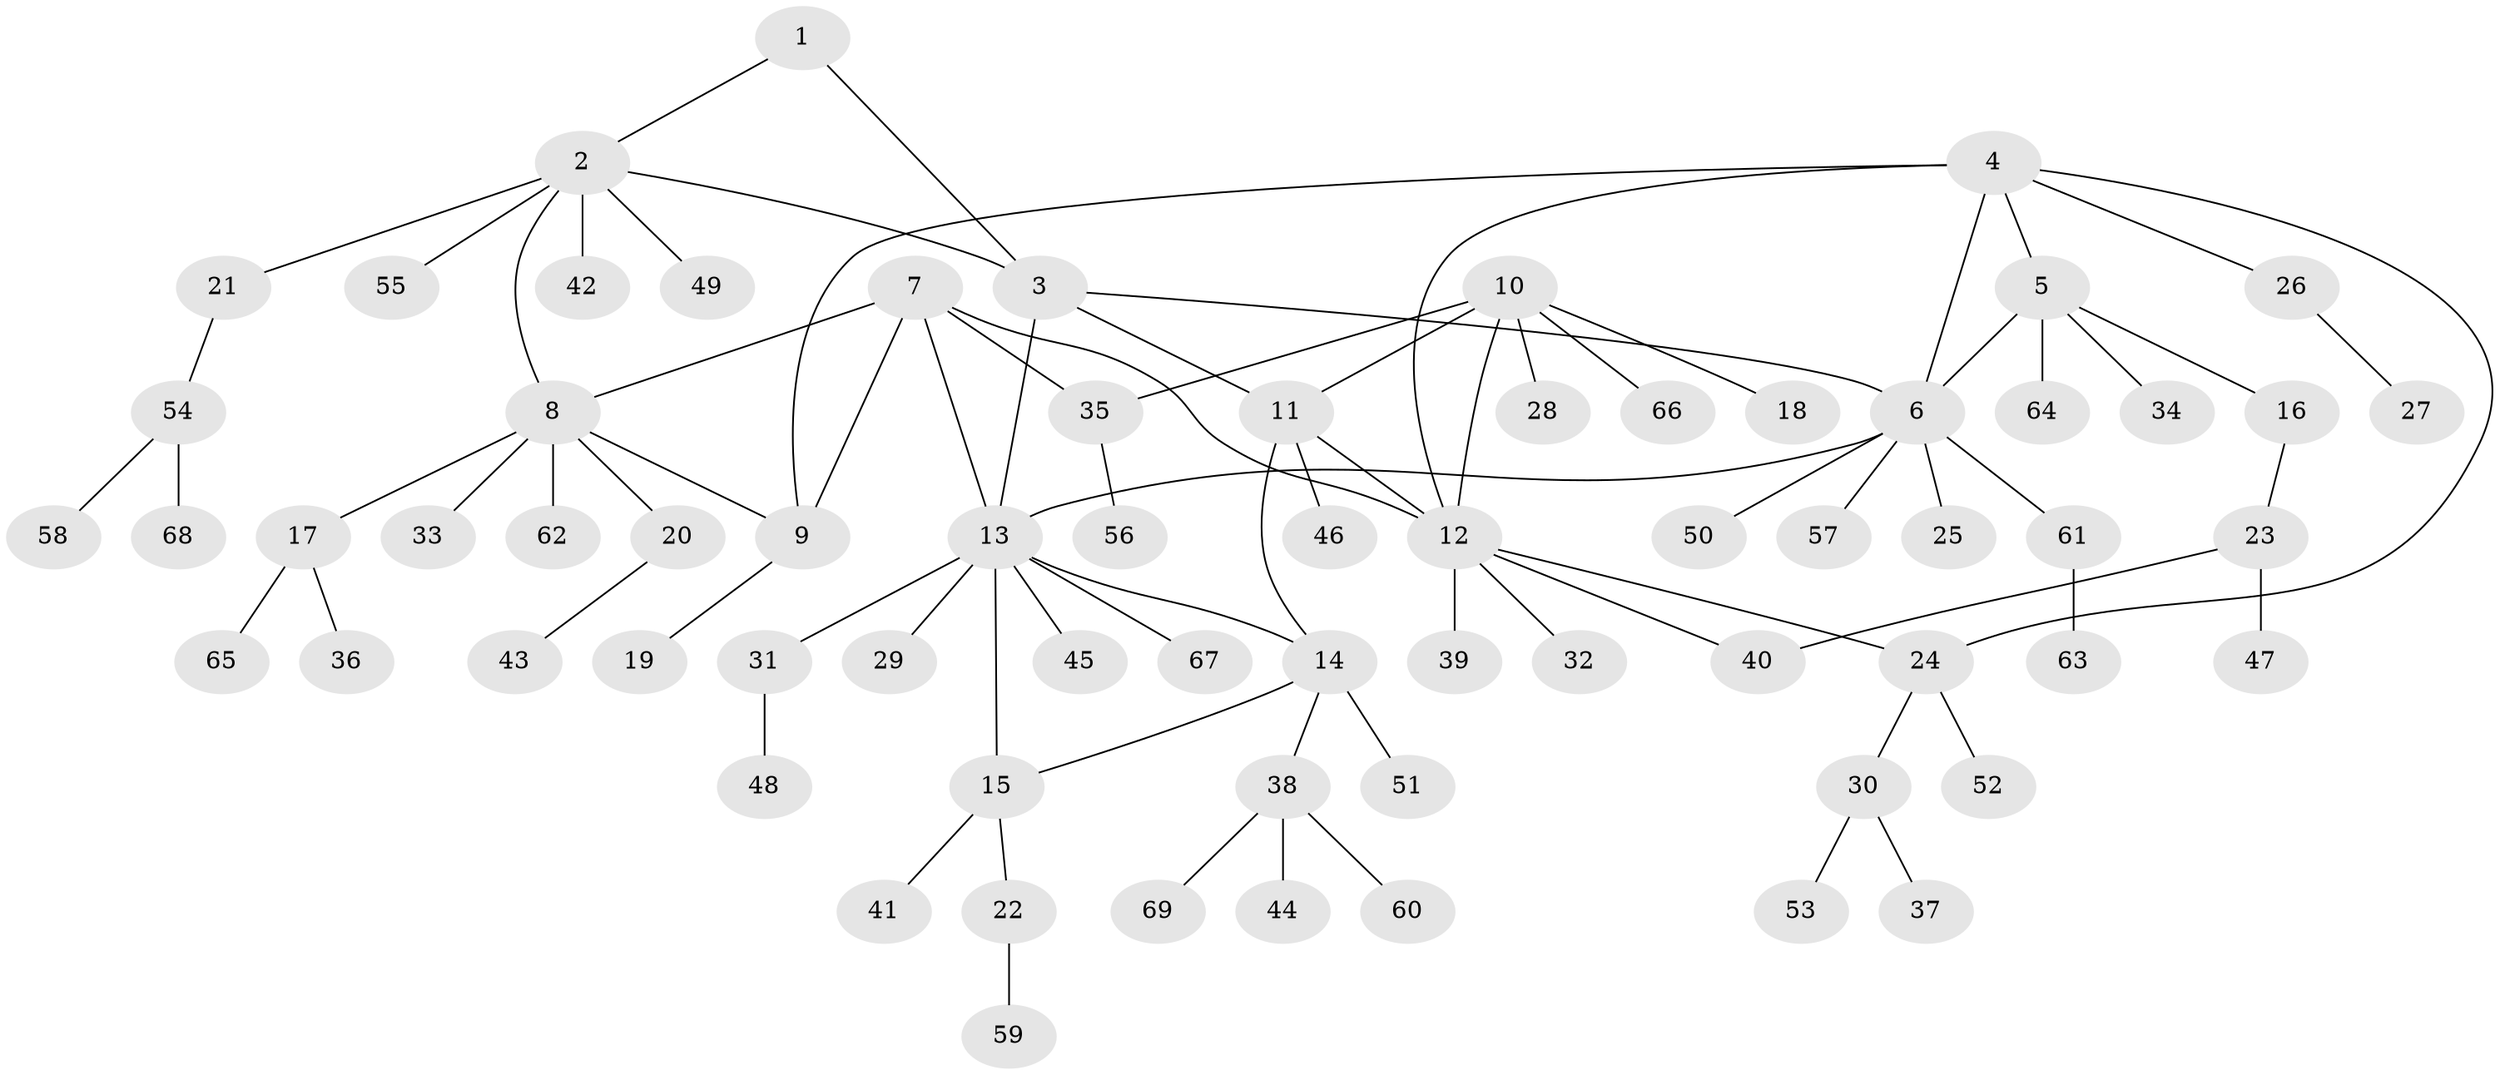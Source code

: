 // coarse degree distribution, {2: 0.14285714285714285, 6: 0.061224489795918366, 7: 0.061224489795918366, 8: 0.02040816326530612, 4: 0.02040816326530612, 5: 0.04081632653061224, 10: 0.02040816326530612, 1: 0.6122448979591837, 3: 0.02040816326530612}
// Generated by graph-tools (version 1.1) at 2025/52/02/27/25 19:52:15]
// undirected, 69 vertices, 82 edges
graph export_dot {
graph [start="1"]
  node [color=gray90,style=filled];
  1;
  2;
  3;
  4;
  5;
  6;
  7;
  8;
  9;
  10;
  11;
  12;
  13;
  14;
  15;
  16;
  17;
  18;
  19;
  20;
  21;
  22;
  23;
  24;
  25;
  26;
  27;
  28;
  29;
  30;
  31;
  32;
  33;
  34;
  35;
  36;
  37;
  38;
  39;
  40;
  41;
  42;
  43;
  44;
  45;
  46;
  47;
  48;
  49;
  50;
  51;
  52;
  53;
  54;
  55;
  56;
  57;
  58;
  59;
  60;
  61;
  62;
  63;
  64;
  65;
  66;
  67;
  68;
  69;
  1 -- 2;
  1 -- 3;
  2 -- 3;
  2 -- 8;
  2 -- 21;
  2 -- 42;
  2 -- 49;
  2 -- 55;
  3 -- 6;
  3 -- 11;
  3 -- 13;
  4 -- 5;
  4 -- 6;
  4 -- 9;
  4 -- 12;
  4 -- 24;
  4 -- 26;
  5 -- 6;
  5 -- 16;
  5 -- 34;
  5 -- 64;
  6 -- 13;
  6 -- 25;
  6 -- 50;
  6 -- 57;
  6 -- 61;
  7 -- 8;
  7 -- 9;
  7 -- 12;
  7 -- 13;
  7 -- 35;
  8 -- 9;
  8 -- 17;
  8 -- 20;
  8 -- 33;
  8 -- 62;
  9 -- 19;
  10 -- 11;
  10 -- 12;
  10 -- 18;
  10 -- 28;
  10 -- 35;
  10 -- 66;
  11 -- 12;
  11 -- 14;
  11 -- 46;
  12 -- 24;
  12 -- 32;
  12 -- 39;
  12 -- 40;
  13 -- 14;
  13 -- 15;
  13 -- 29;
  13 -- 31;
  13 -- 45;
  13 -- 67;
  14 -- 15;
  14 -- 38;
  14 -- 51;
  15 -- 22;
  15 -- 41;
  16 -- 23;
  17 -- 36;
  17 -- 65;
  20 -- 43;
  21 -- 54;
  22 -- 59;
  23 -- 40;
  23 -- 47;
  24 -- 30;
  24 -- 52;
  26 -- 27;
  30 -- 37;
  30 -- 53;
  31 -- 48;
  35 -- 56;
  38 -- 44;
  38 -- 60;
  38 -- 69;
  54 -- 58;
  54 -- 68;
  61 -- 63;
}
